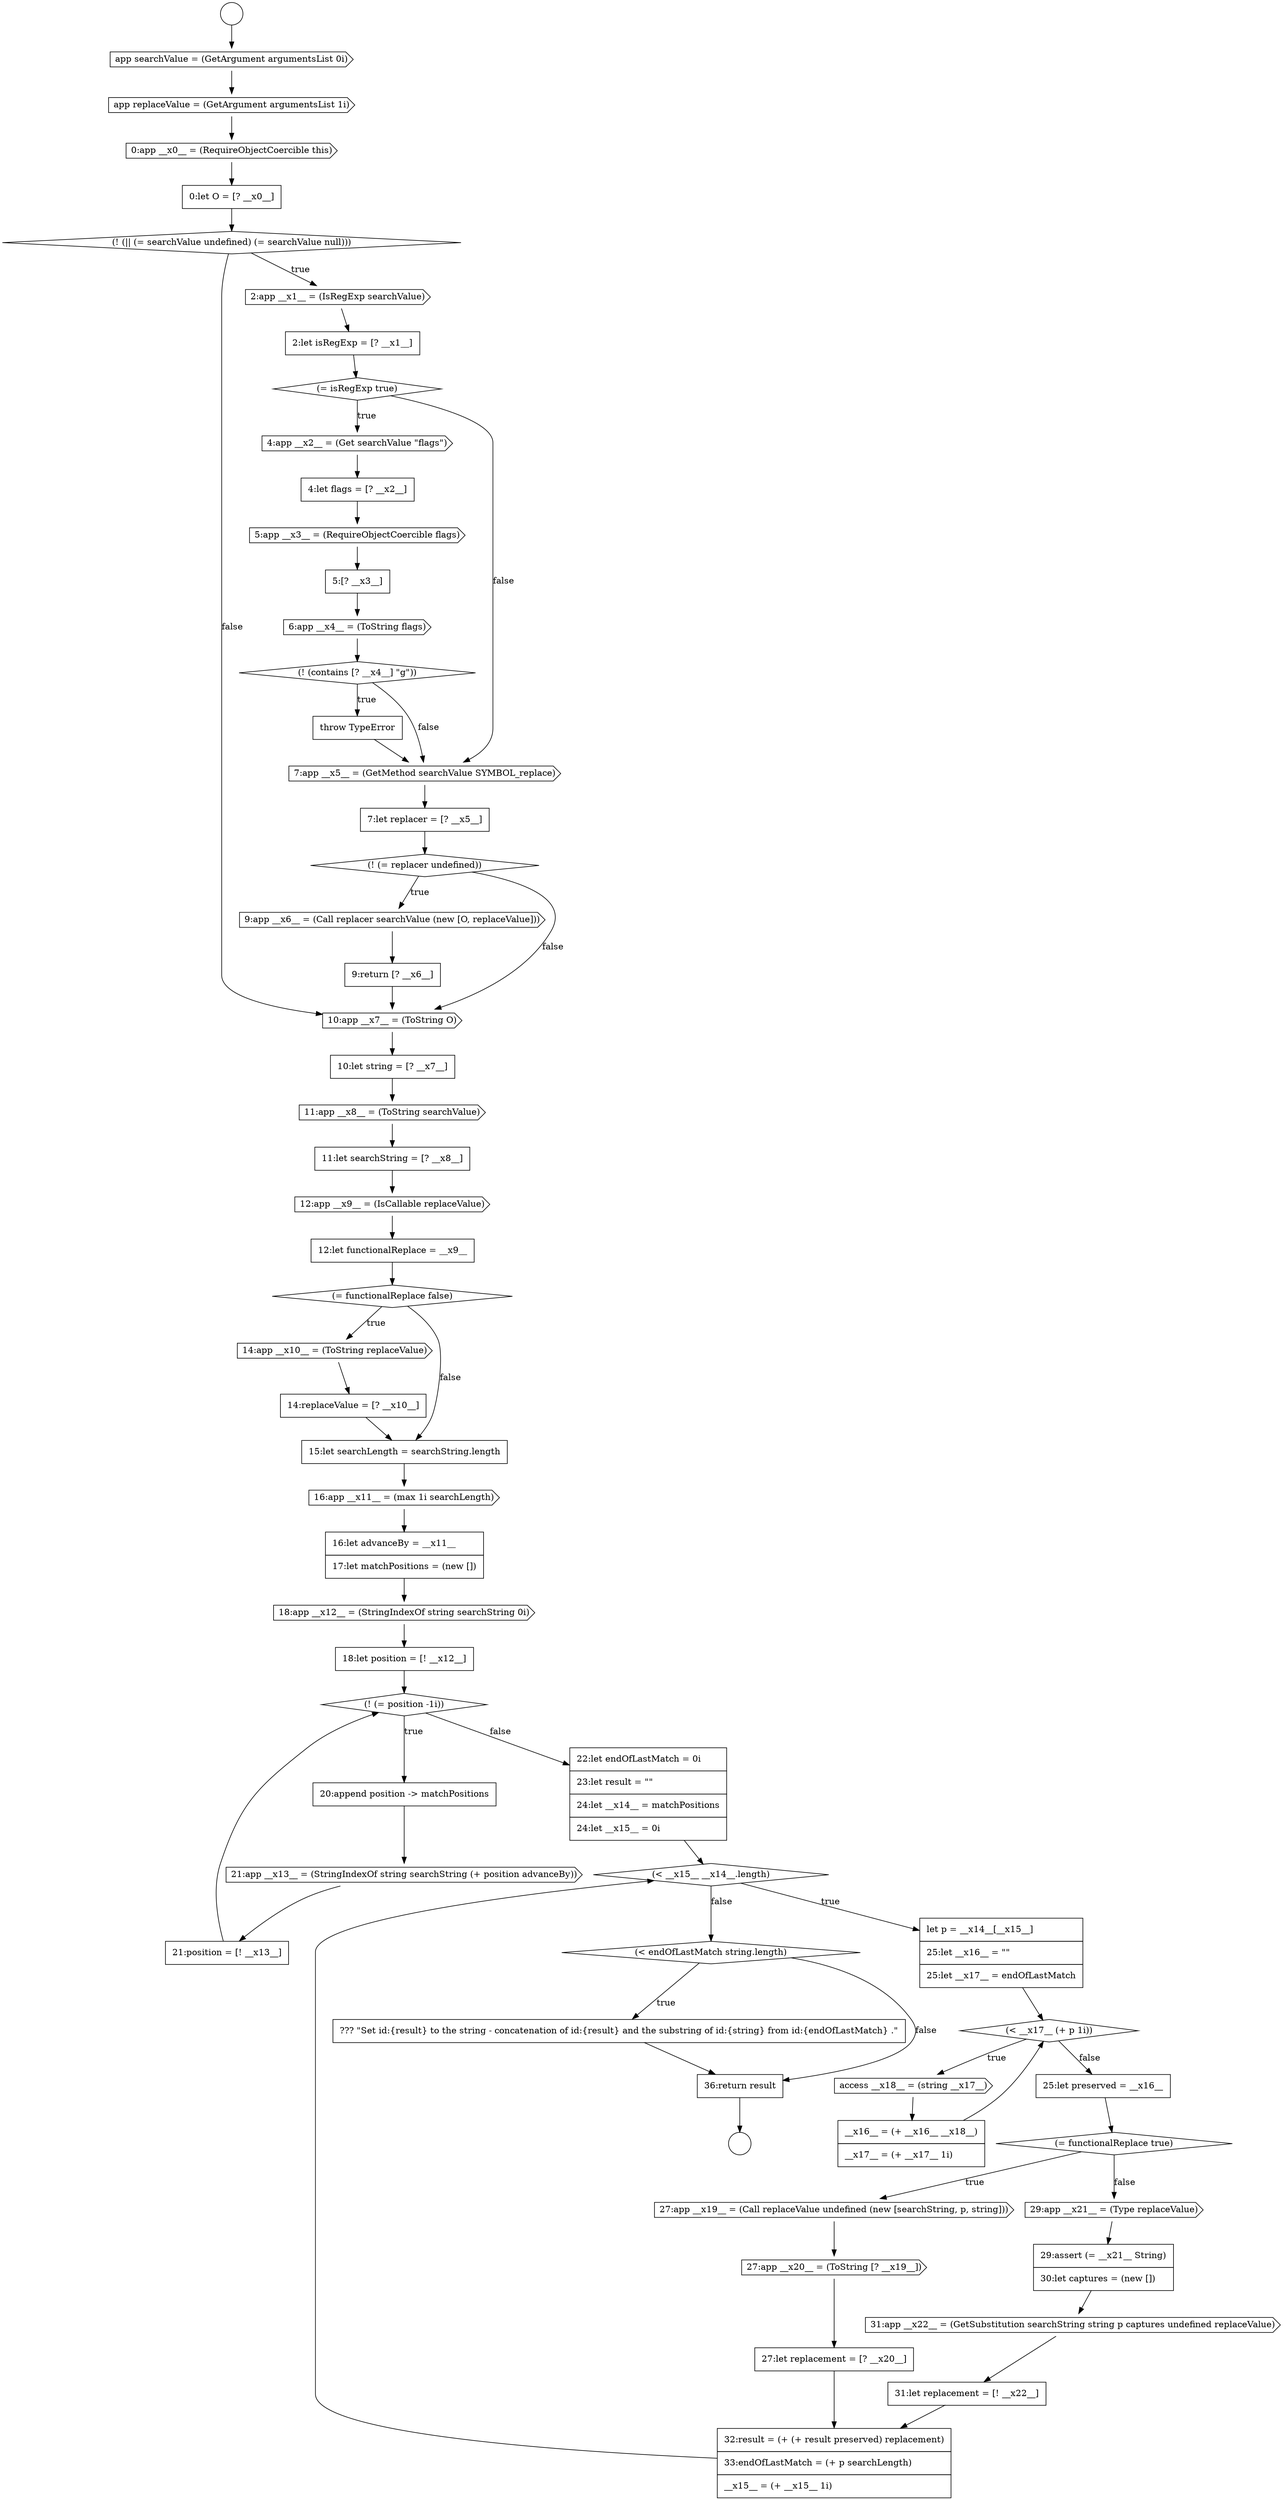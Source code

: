 digraph {
  node14205 [shape=none, margin=0, label=<<font color="black">
    <table border="0" cellborder="1" cellspacing="0" cellpadding="10">
      <tr><td align="left">9:return [? __x6__]</td></tr>
    </table>
  </font>> color="black" fillcolor="white" style=filled]
  node14196 [shape=cds, label=<<font color="black">5:app __x3__ = (RequireObjectCoercible flags)</font>> color="black" fillcolor="white" style=filled]
  node14184 [shape=circle label=" " color="black" fillcolor="white" style=filled]
  node14217 [shape=none, margin=0, label=<<font color="black">
    <table border="0" cellborder="1" cellspacing="0" cellpadding="10">
      <tr><td align="left">16:let advanceBy = __x11__</td></tr>
      <tr><td align="left">17:let matchPositions = (new [])</td></tr>
    </table>
  </font>> color="black" fillcolor="white" style=filled]
  node14227 [shape=diamond, label=<<font color="black">(&lt; __x17__ (+ p 1i))</font>> color="black" fillcolor="white" style=filled]
  node14225 [shape=diamond, label=<<font color="black">(&lt; __x15__ __x14__.length)</font>> color="black" fillcolor="white" style=filled]
  node14221 [shape=none, margin=0, label=<<font color="black">
    <table border="0" cellborder="1" cellspacing="0" cellpadding="10">
      <tr><td align="left">20:append position -&gt; matchPositions</td></tr>
    </table>
  </font>> color="black" fillcolor="white" style=filled]
  node14220 [shape=diamond, label=<<font color="black">(! (= position -1i))</font>> color="black" fillcolor="white" style=filled]
  node14235 [shape=cds, label=<<font color="black">29:app __x21__ = (Type replaceValue)</font>> color="black" fillcolor="white" style=filled]
  node14241 [shape=none, margin=0, label=<<font color="black">
    <table border="0" cellborder="1" cellspacing="0" cellpadding="10">
      <tr><td align="left">??? &quot;Set id:{result} to the string - concatenation of id:{result} and the substring of id:{string} from id:{endOfLastMatch} .&quot;</td></tr>
    </table>
  </font>> color="black" fillcolor="white" style=filled]
  node14200 [shape=none, margin=0, label=<<font color="black">
    <table border="0" cellborder="1" cellspacing="0" cellpadding="10">
      <tr><td align="left">throw TypeError</td></tr>
    </table>
  </font>> color="black" fillcolor="white" style=filled]
  node14203 [shape=diamond, label=<<font color="black">(! (= replacer undefined))</font>> color="black" fillcolor="white" style=filled]
  node14188 [shape=cds, label=<<font color="black">0:app __x0__ = (RequireObjectCoercible this)</font>> color="black" fillcolor="white" style=filled]
  node14213 [shape=cds, label=<<font color="black">14:app __x10__ = (ToString replaceValue)</font>> color="black" fillcolor="white" style=filled]
  node14192 [shape=none, margin=0, label=<<font color="black">
    <table border="0" cellborder="1" cellspacing="0" cellpadding="10">
      <tr><td align="left">2:let isRegExp = [? __x1__]</td></tr>
    </table>
  </font>> color="black" fillcolor="white" style=filled]
  node14228 [shape=cds, label=<<font color="black">access __x18__ = (string __x17__)</font>> color="black" fillcolor="white" style=filled]
  node14238 [shape=none, margin=0, label=<<font color="black">
    <table border="0" cellborder="1" cellspacing="0" cellpadding="10">
      <tr><td align="left">31:let replacement = [! __x22__]</td></tr>
    </table>
  </font>> color="black" fillcolor="white" style=filled]
  node14232 [shape=cds, label=<<font color="black">27:app __x19__ = (Call replaceValue undefined (new [searchString, p, string]))</font>> color="black" fillcolor="white" style=filled]
  node14209 [shape=none, margin=0, label=<<font color="black">
    <table border="0" cellborder="1" cellspacing="0" cellpadding="10">
      <tr><td align="left">11:let searchString = [? __x8__]</td></tr>
    </table>
  </font>> color="black" fillcolor="white" style=filled]
  node14199 [shape=diamond, label=<<font color="black">(! (contains [? __x4__] &quot;g&quot;))</font>> color="black" fillcolor="white" style=filled]
  node14222 [shape=cds, label=<<font color="black">21:app __x13__ = (StringIndexOf string searchString (+ position advanceBy))</font>> color="black" fillcolor="white" style=filled]
  node14239 [shape=none, margin=0, label=<<font color="black">
    <table border="0" cellborder="1" cellspacing="0" cellpadding="10">
      <tr><td align="left">32:result = (+ (+ result preserved) replacement)</td></tr>
      <tr><td align="left">33:endOfLastMatch = (+ p searchLength)</td></tr>
      <tr><td align="left">__x15__ = (+ __x15__ 1i)</td></tr>
    </table>
  </font>> color="black" fillcolor="white" style=filled]
  node14212 [shape=diamond, label=<<font color="black">(= functionalReplace false)</font>> color="black" fillcolor="white" style=filled]
  node14189 [shape=none, margin=0, label=<<font color="black">
    <table border="0" cellborder="1" cellspacing="0" cellpadding="10">
      <tr><td align="left">0:let O = [? __x0__]</td></tr>
    </table>
  </font>> color="black" fillcolor="white" style=filled]
  node14216 [shape=cds, label=<<font color="black">16:app __x11__ = (max 1i searchLength)</font>> color="black" fillcolor="white" style=filled]
  node14185 [shape=circle label=" " color="black" fillcolor="white" style=filled]
  node14231 [shape=diamond, label=<<font color="black">(= functionalReplace true)</font>> color="black" fillcolor="white" style=filled]
  node14195 [shape=none, margin=0, label=<<font color="black">
    <table border="0" cellborder="1" cellspacing="0" cellpadding="10">
      <tr><td align="left">4:let flags = [? __x2__]</td></tr>
    </table>
  </font>> color="black" fillcolor="white" style=filled]
  node14206 [shape=cds, label=<<font color="black">10:app __x7__ = (ToString O)</font>> color="black" fillcolor="white" style=filled]
  node14233 [shape=cds, label=<<font color="black">27:app __x20__ = (ToString [? __x19__])</font>> color="black" fillcolor="white" style=filled]
  node14193 [shape=diamond, label=<<font color="black">(= isRegExp true)</font>> color="black" fillcolor="white" style=filled]
  node14198 [shape=cds, label=<<font color="black">6:app __x4__ = (ToString flags)</font>> color="black" fillcolor="white" style=filled]
  node14223 [shape=none, margin=0, label=<<font color="black">
    <table border="0" cellborder="1" cellspacing="0" cellpadding="10">
      <tr><td align="left">21:position = [! __x13__]</td></tr>
    </table>
  </font>> color="black" fillcolor="white" style=filled]
  node14218 [shape=cds, label=<<font color="black">18:app __x12__ = (StringIndexOf string searchString 0i)</font>> color="black" fillcolor="white" style=filled]
  node14207 [shape=none, margin=0, label=<<font color="black">
    <table border="0" cellborder="1" cellspacing="0" cellpadding="10">
      <tr><td align="left">10:let string = [? __x7__]</td></tr>
    </table>
  </font>> color="black" fillcolor="white" style=filled]
  node14194 [shape=cds, label=<<font color="black">4:app __x2__ = (Get searchValue &quot;flags&quot;)</font>> color="black" fillcolor="white" style=filled]
  node14190 [shape=diamond, label=<<font color="black">(! (|| (= searchValue undefined) (= searchValue null)))</font>> color="black" fillcolor="white" style=filled]
  node14230 [shape=none, margin=0, label=<<font color="black">
    <table border="0" cellborder="1" cellspacing="0" cellpadding="10">
      <tr><td align="left">25:let preserved = __x16__</td></tr>
    </table>
  </font>> color="black" fillcolor="white" style=filled]
  node14240 [shape=diamond, label=<<font color="black">(&lt; endOfLastMatch string.length)</font>> color="black" fillcolor="white" style=filled]
  node14211 [shape=none, margin=0, label=<<font color="black">
    <table border="0" cellborder="1" cellspacing="0" cellpadding="10">
      <tr><td align="left">12:let functionalReplace = __x9__</td></tr>
    </table>
  </font>> color="black" fillcolor="white" style=filled]
  node14201 [shape=cds, label=<<font color="black">7:app __x5__ = (GetMethod searchValue SYMBOL_replace)</font>> color="black" fillcolor="white" style=filled]
  node14215 [shape=none, margin=0, label=<<font color="black">
    <table border="0" cellborder="1" cellspacing="0" cellpadding="10">
      <tr><td align="left">15:let searchLength = searchString.length</td></tr>
    </table>
  </font>> color="black" fillcolor="white" style=filled]
  node14186 [shape=cds, label=<<font color="black">app searchValue = (GetArgument argumentsList 0i)</font>> color="black" fillcolor="white" style=filled]
  node14226 [shape=none, margin=0, label=<<font color="black">
    <table border="0" cellborder="1" cellspacing="0" cellpadding="10">
      <tr><td align="left">let p = __x14__[__x15__]</td></tr>
      <tr><td align="left">25:let __x16__ = &quot;&quot;</td></tr>
      <tr><td align="left">25:let __x17__ = endOfLastMatch</td></tr>
    </table>
  </font>> color="black" fillcolor="white" style=filled]
  node14197 [shape=none, margin=0, label=<<font color="black">
    <table border="0" cellborder="1" cellspacing="0" cellpadding="10">
      <tr><td align="left">5:[? __x3__]</td></tr>
    </table>
  </font>> color="black" fillcolor="white" style=filled]
  node14202 [shape=none, margin=0, label=<<font color="black">
    <table border="0" cellborder="1" cellspacing="0" cellpadding="10">
      <tr><td align="left">7:let replacer = [? __x5__]</td></tr>
    </table>
  </font>> color="black" fillcolor="white" style=filled]
  node14219 [shape=none, margin=0, label=<<font color="black">
    <table border="0" cellborder="1" cellspacing="0" cellpadding="10">
      <tr><td align="left">18:let position = [! __x12__]</td></tr>
    </table>
  </font>> color="black" fillcolor="white" style=filled]
  node14242 [shape=none, margin=0, label=<<font color="black">
    <table border="0" cellborder="1" cellspacing="0" cellpadding="10">
      <tr><td align="left">36:return result</td></tr>
    </table>
  </font>> color="black" fillcolor="white" style=filled]
  node14224 [shape=none, margin=0, label=<<font color="black">
    <table border="0" cellborder="1" cellspacing="0" cellpadding="10">
      <tr><td align="left">22:let endOfLastMatch = 0i</td></tr>
      <tr><td align="left">23:let result = &quot;&quot;</td></tr>
      <tr><td align="left">24:let __x14__ = matchPositions</td></tr>
      <tr><td align="left">24:let __x15__ = 0i</td></tr>
    </table>
  </font>> color="black" fillcolor="white" style=filled]
  node14204 [shape=cds, label=<<font color="black">9:app __x6__ = (Call replacer searchValue (new [O, replaceValue]))</font>> color="black" fillcolor="white" style=filled]
  node14187 [shape=cds, label=<<font color="black">app replaceValue = (GetArgument argumentsList 1i)</font>> color="black" fillcolor="white" style=filled]
  node14234 [shape=none, margin=0, label=<<font color="black">
    <table border="0" cellborder="1" cellspacing="0" cellpadding="10">
      <tr><td align="left">27:let replacement = [? __x20__]</td></tr>
    </table>
  </font>> color="black" fillcolor="white" style=filled]
  node14229 [shape=none, margin=0, label=<<font color="black">
    <table border="0" cellborder="1" cellspacing="0" cellpadding="10">
      <tr><td align="left">__x16__ = (+ __x16__ __x18__)</td></tr>
      <tr><td align="left">__x17__ = (+ __x17__ 1i)</td></tr>
    </table>
  </font>> color="black" fillcolor="white" style=filled]
  node14208 [shape=cds, label=<<font color="black">11:app __x8__ = (ToString searchValue)</font>> color="black" fillcolor="white" style=filled]
  node14214 [shape=none, margin=0, label=<<font color="black">
    <table border="0" cellborder="1" cellspacing="0" cellpadding="10">
      <tr><td align="left">14:replaceValue = [? __x10__]</td></tr>
    </table>
  </font>> color="black" fillcolor="white" style=filled]
  node14191 [shape=cds, label=<<font color="black">2:app __x1__ = (IsRegExp searchValue)</font>> color="black" fillcolor="white" style=filled]
  node14237 [shape=cds, label=<<font color="black">31:app __x22__ = (GetSubstitution searchString string p captures undefined replaceValue)</font>> color="black" fillcolor="white" style=filled]
  node14210 [shape=cds, label=<<font color="black">12:app __x9__ = (IsCallable replaceValue)</font>> color="black" fillcolor="white" style=filled]
  node14236 [shape=none, margin=0, label=<<font color="black">
    <table border="0" cellborder="1" cellspacing="0" cellpadding="10">
      <tr><td align="left">29:assert (= __x21__ String)</td></tr>
      <tr><td align="left">30:let captures = (new [])</td></tr>
    </table>
  </font>> color="black" fillcolor="white" style=filled]
  node14203 -> node14204 [label=<<font color="black">true</font>> color="black"]
  node14203 -> node14206 [label=<<font color="black">false</font>> color="black"]
  node14208 -> node14209 [ color="black"]
  node14212 -> node14213 [label=<<font color="black">true</font>> color="black"]
  node14212 -> node14215 [label=<<font color="black">false</font>> color="black"]
  node14237 -> node14238 [ color="black"]
  node14217 -> node14218 [ color="black"]
  node14242 -> node14185 [ color="black"]
  node14198 -> node14199 [ color="black"]
  node14211 -> node14212 [ color="black"]
  node14194 -> node14195 [ color="black"]
  node14213 -> node14214 [ color="black"]
  node14210 -> node14211 [ color="black"]
  node14206 -> node14207 [ color="black"]
  node14230 -> node14231 [ color="black"]
  node14239 -> node14225 [ color="black"]
  node14204 -> node14205 [ color="black"]
  node14190 -> node14191 [label=<<font color="black">true</font>> color="black"]
  node14190 -> node14206 [label=<<font color="black">false</font>> color="black"]
  node14220 -> node14221 [label=<<font color="black">true</font>> color="black"]
  node14220 -> node14224 [label=<<font color="black">false</font>> color="black"]
  node14221 -> node14222 [ color="black"]
  node14193 -> node14194 [label=<<font color="black">true</font>> color="black"]
  node14193 -> node14201 [label=<<font color="black">false</font>> color="black"]
  node14188 -> node14189 [ color="black"]
  node14200 -> node14201 [ color="black"]
  node14186 -> node14187 [ color="black"]
  node14231 -> node14232 [label=<<font color="black">true</font>> color="black"]
  node14231 -> node14235 [label=<<font color="black">false</font>> color="black"]
  node14229 -> node14227 [ color="black"]
  node14234 -> node14239 [ color="black"]
  node14187 -> node14188 [ color="black"]
  node14222 -> node14223 [ color="black"]
  node14228 -> node14229 [ color="black"]
  node14195 -> node14196 [ color="black"]
  node14233 -> node14234 [ color="black"]
  node14223 -> node14220 [ color="black"]
  node14225 -> node14226 [label=<<font color="black">true</font>> color="black"]
  node14225 -> node14240 [label=<<font color="black">false</font>> color="black"]
  node14202 -> node14203 [ color="black"]
  node14216 -> node14217 [ color="black"]
  node14191 -> node14192 [ color="black"]
  node14215 -> node14216 [ color="black"]
  node14226 -> node14227 [ color="black"]
  node14235 -> node14236 [ color="black"]
  node14219 -> node14220 [ color="black"]
  node14209 -> node14210 [ color="black"]
  node14207 -> node14208 [ color="black"]
  node14184 -> node14186 [ color="black"]
  node14227 -> node14228 [label=<<font color="black">true</font>> color="black"]
  node14227 -> node14230 [label=<<font color="black">false</font>> color="black"]
  node14189 -> node14190 [ color="black"]
  node14238 -> node14239 [ color="black"]
  node14240 -> node14241 [label=<<font color="black">true</font>> color="black"]
  node14240 -> node14242 [label=<<font color="black">false</font>> color="black"]
  node14232 -> node14233 [ color="black"]
  node14224 -> node14225 [ color="black"]
  node14241 -> node14242 [ color="black"]
  node14192 -> node14193 [ color="black"]
  node14236 -> node14237 [ color="black"]
  node14218 -> node14219 [ color="black"]
  node14199 -> node14200 [label=<<font color="black">true</font>> color="black"]
  node14199 -> node14201 [label=<<font color="black">false</font>> color="black"]
  node14214 -> node14215 [ color="black"]
  node14205 -> node14206 [ color="black"]
  node14196 -> node14197 [ color="black"]
  node14197 -> node14198 [ color="black"]
  node14201 -> node14202 [ color="black"]
}
